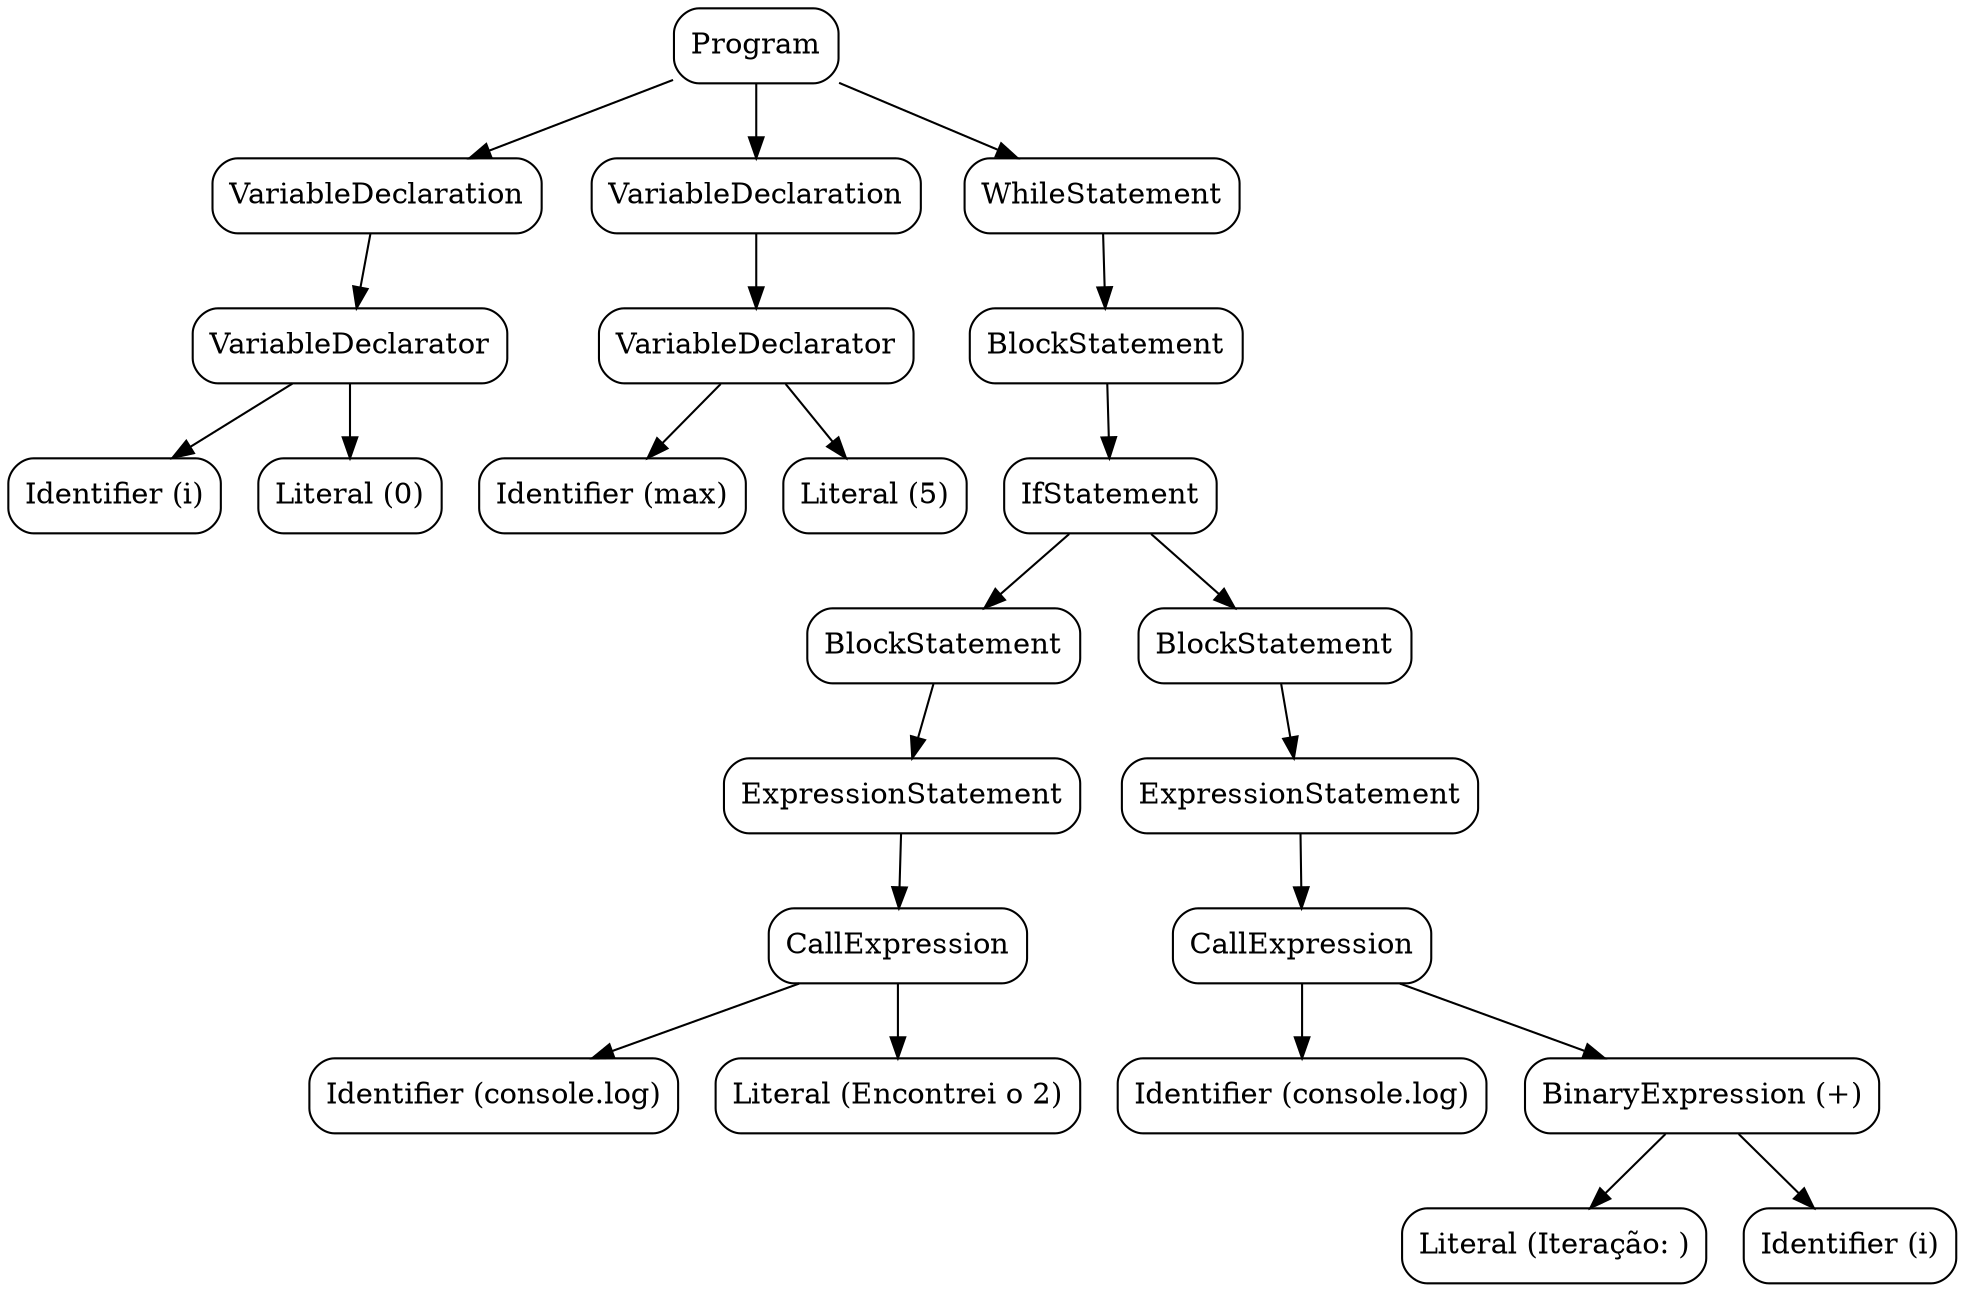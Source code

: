 digraph AST {
  node [shape=box, style="rounded"];
  0 [label="Program"];
  1 [label="VariableDeclaration"];
  0 -> 1;
  2 [label="VariableDeclarator"];
  1 -> 2;
  3 [label="Identifier (i)"];
  2 -> 3;
  4 [label="Literal (0)"];
  2 -> 4;
  5 [label="VariableDeclaration"];
  0 -> 5;
  6 [label="VariableDeclarator"];
  5 -> 6;
  7 [label="Identifier (max)"];
  6 -> 7;
  8 [label="Literal (5)"];
  6 -> 8;
  9 [label="WhileStatement"];
  0 -> 9;
  10 [label="BlockStatement"];
  9 -> 10;
  11 [label="IfStatement"];
  10 -> 11;
  12 [label="BlockStatement"];
  11 -> 12;
  13 [label="ExpressionStatement"];
  12 -> 13;
  14 [label="CallExpression"];
  13 -> 14;
  15 [label="Identifier (console.log)"];
  14 -> 15;
  16 [label="Literal (Encontrei o 2)"];
  14 -> 16;
  17 [label="BlockStatement"];
  11 -> 17;
  18 [label="ExpressionStatement"];
  17 -> 18;
  19 [label="CallExpression"];
  18 -> 19;
  20 [label="Identifier (console.log)"];
  19 -> 20;
  21 [label="BinaryExpression (+)"];
  19 -> 21;
  22 [label="Literal (Iteração: )"];
  21 -> 22;
  23 [label="Identifier (i)"];
  21 -> 23;
}